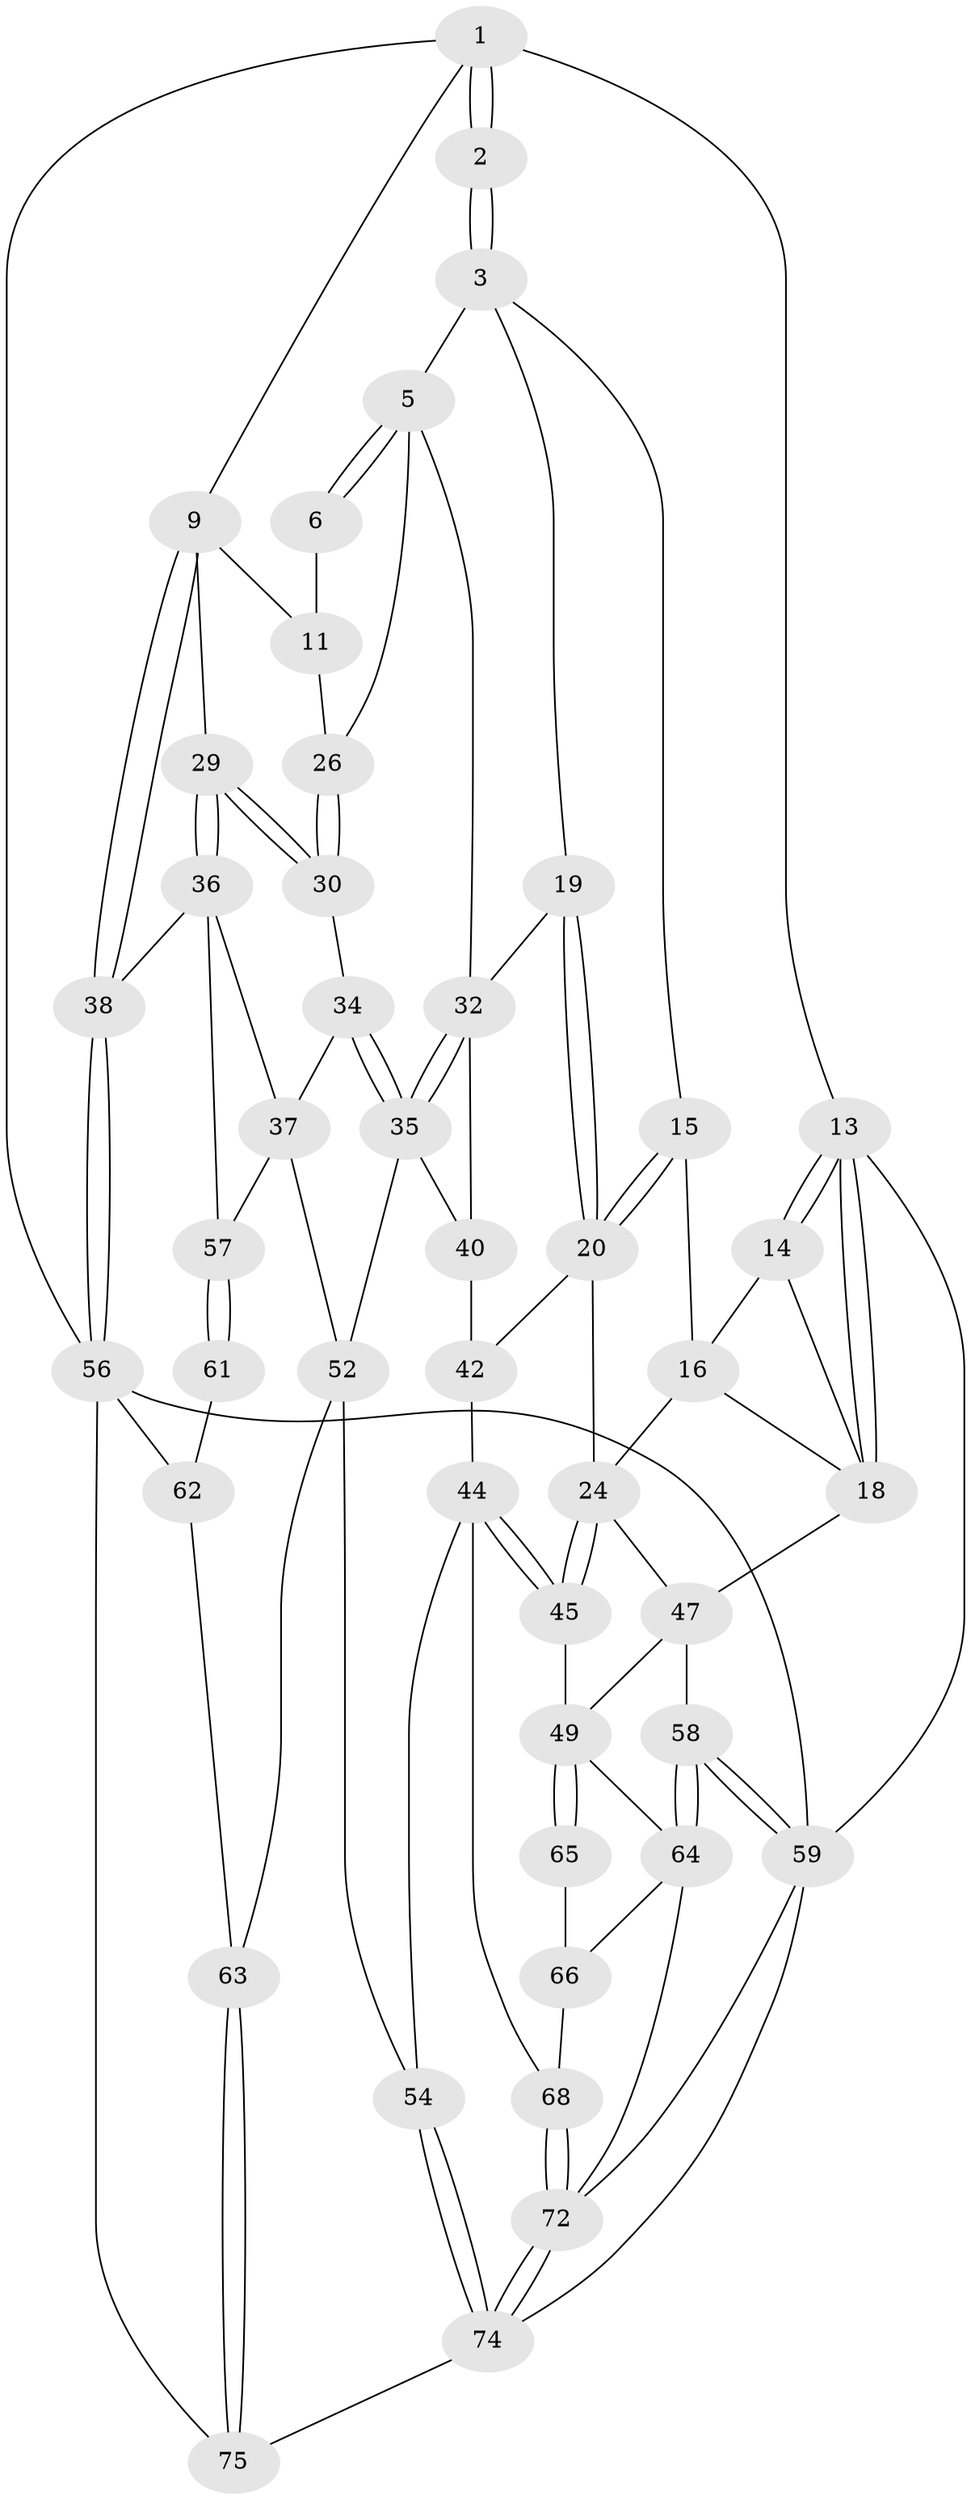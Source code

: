 // Generated by graph-tools (version 1.1) at 2025/24/03/03/25 07:24:32]
// undirected, 46 vertices, 103 edges
graph export_dot {
graph [start="1"]
  node [color=gray90,style=filled];
  1 [pos="+0.8904897455747851+0",super="+8"];
  2 [pos="+0.4298966120636524+0"];
  3 [pos="+0.42615089832529146+0",super="+4"];
  5 [pos="+0.6192723901713222+0.2025653361595231",super="+28"];
  6 [pos="+0.7033943971972109+0.15624381624278808",super="+7"];
  9 [pos="+1+0.2449303820262627",super="+10"];
  11 [pos="+0.8809571043149891+0.22597109197647375",super="+12"];
  13 [pos="+0+0"];
  14 [pos="+0.18855620029723433+0",super="+17"];
  15 [pos="+0.15911357015538483+0.13724017765168514"];
  16 [pos="+0.1274121841289124+0.13843196565329746",super="+21"];
  18 [pos="+0+0",super="+22"];
  19 [pos="+0.3564007970112506+0.2789951689044266"];
  20 [pos="+0.3406447022740779+0.2879244345268528",super="+23"];
  24 [pos="+0.22404638104684554+0.3939900076721312",super="+25"];
  26 [pos="+0.8632963157084755+0.24218040285879366",super="+27"];
  29 [pos="+0.8312967347965096+0.3825347043220325"];
  30 [pos="+0.794452848834032+0.36464574687982787",super="+31"];
  32 [pos="+0.6140833104864376+0.3943287288119872",super="+33"];
  34 [pos="+0.7131233860890862+0.43384552765438905"];
  35 [pos="+0.6261176800708257+0.46384946999511073",super="+46"];
  36 [pos="+0.9399040319714332+0.5048856181989553",super="+39"];
  37 [pos="+0.8563779210926116+0.4916373588578433",super="+51"];
  38 [pos="+1+0.4887801620175563"];
  40 [pos="+0.5297328237294088+0.4799914410892447",super="+41"];
  42 [pos="+0.39462489760221536+0.4379505845141585",super="+43"];
  44 [pos="+0.3037563779648752+0.6168804003201539",super="+55"];
  45 [pos="+0.2680473961267137+0.6068864696941006"];
  47 [pos="+0+0.44460770666761756",super="+48"];
  49 [pos="+0.2460467872744399+0.6187023559975533",super="+50"];
  52 [pos="+0.6213251102889386+0.5628077678221599",super="+53"];
  54 [pos="+0.5311715349303593+0.7745721010967308"];
  56 [pos="+1+1",super="+70"];
  57 [pos="+0.8899227242772249+0.6456510559885135"];
  58 [pos="+0+0.6104163502398837"];
  59 [pos="+0+1",super="+60"];
  61 [pos="+0.8892286283635237+0.6481398942562763"];
  62 [pos="+0.633438495798106+0.7933026322340174",super="+71"];
  63 [pos="+0.5419649722011988+0.7833023621220644"];
  64 [pos="+0.061314952589193464+0.6732471111218049",super="+67"];
  65 [pos="+0.22959423736232612+0.6838806553195734"];
  66 [pos="+0.13262884978047096+0.785473142455831",super="+69"];
  68 [pos="+0.23744549399056364+0.8435861496255967"];
  72 [pos="+0.2164596199403826+0.913913440026952",super="+73"];
  74 [pos="+0.2607735761604243+1",super="+76"];
  75 [pos="+0.616751758503768+1"];
  1 -- 2;
  1 -- 2;
  1 -- 56;
  1 -- 13;
  1 -- 9;
  2 -- 3;
  2 -- 3;
  3 -- 15;
  3 -- 19;
  3 -- 5;
  5 -- 6;
  5 -- 6;
  5 -- 32;
  5 -- 26;
  6 -- 11 [weight=2];
  9 -- 38;
  9 -- 38;
  9 -- 11;
  9 -- 29;
  11 -- 26;
  13 -- 14;
  13 -- 14;
  13 -- 18;
  13 -- 18;
  13 -- 59;
  14 -- 16;
  14 -- 18;
  15 -- 16;
  15 -- 20;
  15 -- 20;
  16 -- 18;
  16 -- 24;
  18 -- 47;
  19 -- 20;
  19 -- 20;
  19 -- 32;
  20 -- 24;
  20 -- 42;
  24 -- 45;
  24 -- 45;
  24 -- 47;
  26 -- 30 [weight=2];
  26 -- 30;
  29 -- 30;
  29 -- 30;
  29 -- 36;
  29 -- 36;
  30 -- 34;
  32 -- 35;
  32 -- 35;
  32 -- 40;
  34 -- 35;
  34 -- 35;
  34 -- 37;
  35 -- 40;
  35 -- 52;
  36 -- 37;
  36 -- 57;
  36 -- 38;
  37 -- 57;
  37 -- 52;
  38 -- 56;
  38 -- 56;
  40 -- 42 [weight=2];
  42 -- 44;
  44 -- 45;
  44 -- 45;
  44 -- 54;
  44 -- 68;
  45 -- 49;
  47 -- 58;
  47 -- 49;
  49 -- 65;
  49 -- 65;
  49 -- 64;
  52 -- 54;
  52 -- 63;
  54 -- 74;
  54 -- 74;
  56 -- 75;
  56 -- 62;
  56 -- 59;
  57 -- 61;
  57 -- 61;
  58 -- 59;
  58 -- 59;
  58 -- 64;
  58 -- 64;
  59 -- 72;
  59 -- 74;
  61 -- 62 [weight=2];
  62 -- 63;
  63 -- 75;
  63 -- 75;
  64 -- 66;
  64 -- 72;
  65 -- 66 [weight=2];
  66 -- 68;
  68 -- 72;
  68 -- 72;
  72 -- 74;
  72 -- 74;
  74 -- 75;
}
